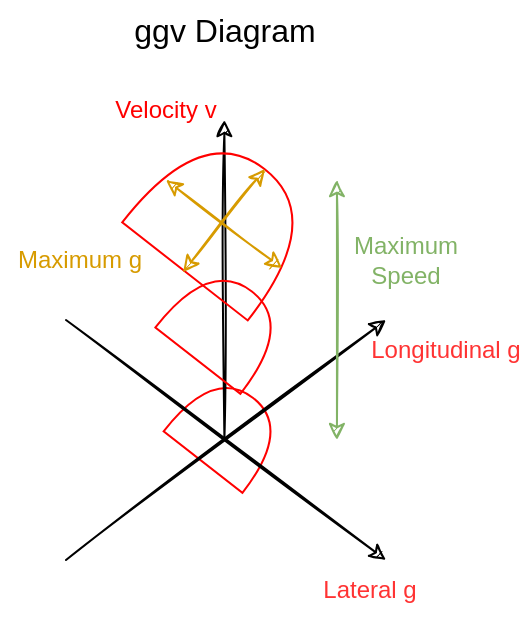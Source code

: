 <mxfile version="17.2.1" type="device"><diagram id="WKxadZSj9NaNhf9d4f3-" name="Page-1"><mxGraphModel dx="851" dy="682" grid="1" gridSize="10" guides="1" tooltips="1" connect="1" arrows="1" fold="1" page="1" pageScale="1" pageWidth="850" pageHeight="1100" math="0" shadow="0"><root><mxCell id="0"/><mxCell id="1" parent="0"/><mxCell id="bkOFR3s329Ld8lYWZCwi-9" value="" style="shape=or;whiteSpace=wrap;html=1;fillColor=none;points=[];rotation=308;strokeColor=#FF0000;" vertex="1" parent="1"><mxGeometry x="380.69" y="350" width="40.69" height="50" as="geometry"/></mxCell><mxCell id="bkOFR3s329Ld8lYWZCwi-1" value="" style="endArrow=classic;html=1;rounded=0;sketch=1;" edge="1" parent="1"><mxGeometry x="250" y="460" width="50" height="50" relative="1" as="geometry"><mxPoint x="399.2" y="380" as="sourcePoint"/><mxPoint x="399.2" y="220" as="targetPoint"/></mxGeometry></mxCell><mxCell id="bkOFR3s329Ld8lYWZCwi-2" value="" style="endArrow=classic;html=1;rounded=0;sketch=1;" edge="1" parent="1"><mxGeometry width="50" height="50" relative="1" as="geometry"><mxPoint x="320" y="320" as="sourcePoint"/><mxPoint x="480" y="440" as="targetPoint"/></mxGeometry></mxCell><mxCell id="bkOFR3s329Ld8lYWZCwi-3" value="" style="endArrow=classic;html=1;rounded=0;sketch=1;" edge="1" parent="1"><mxGeometry width="50" height="50" relative="1" as="geometry"><mxPoint x="320" y="440" as="sourcePoint"/><mxPoint x="480" y="320" as="targetPoint"/></mxGeometry></mxCell><mxCell id="bkOFR3s329Ld8lYWZCwi-4" value="Velocity v" style="text;html=1;strokeColor=none;fillColor=none;align=center;verticalAlign=middle;whiteSpace=wrap;rounded=0;fontColor=#FF0000;" vertex="1" parent="1"><mxGeometry x="340" y="200" width="60" height="30" as="geometry"/></mxCell><mxCell id="bkOFR3s329Ld8lYWZCwi-5" value="Longitudinal g" style="text;html=1;align=center;verticalAlign=middle;whiteSpace=wrap;rounded=0;fontColor=#FF3333;" vertex="1" parent="1"><mxGeometry x="470" y="320" width="80" height="30" as="geometry"/></mxCell><mxCell id="bkOFR3s329Ld8lYWZCwi-6" value="Lateral g" style="text;html=1;strokeColor=none;fillColor=none;align=center;verticalAlign=middle;whiteSpace=wrap;rounded=0;fontColor=#FF3333;" vertex="1" parent="1"><mxGeometry x="431.86" y="440" width="80" height="30" as="geometry"/></mxCell><mxCell id="bkOFR3s329Ld8lYWZCwi-17" value="" style="shape=or;whiteSpace=wrap;html=1;fillColor=none;points=[];rotation=308;strokeColor=#FF0000;" vertex="1" parent="1"><mxGeometry x="377.52" y="296.1" width="43.86" height="53.9" as="geometry"/></mxCell><mxCell id="bkOFR3s329Ld8lYWZCwi-18" value="" style="shape=or;whiteSpace=wrap;html=1;fillColor=none;points=[];rotation=308;strokeColor=#FF0000;" vertex="1" parent="1"><mxGeometry x="367.03" y="230.34" width="64.83" height="79.66" as="geometry"/></mxCell><mxCell id="bkOFR3s329Ld8lYWZCwi-19" value="" style="endArrow=classic;startArrow=classic;html=1;rounded=0;fillColor=#d5e8d4;strokeColor=#82B366;sketch=1;" edge="1" parent="1"><mxGeometry width="50" height="50" relative="1" as="geometry"><mxPoint x="455.47" y="380" as="sourcePoint"/><mxPoint x="455.47" y="250" as="targetPoint"/></mxGeometry></mxCell><mxCell id="bkOFR3s329Ld8lYWZCwi-20" value="Maximum Speed" style="text;html=1;strokeColor=none;fillColor=none;align=center;verticalAlign=middle;whiteSpace=wrap;rounded=0;shadow=0;sketch=0;fontColor=#82B366;" vertex="1" parent="1"><mxGeometry x="460" y="274.87" width="60" height="30" as="geometry"/></mxCell><mxCell id="bkOFR3s329Ld8lYWZCwi-21" value="" style="endArrow=classic;startArrow=classic;html=1;rounded=0;sketch=1;fontColor=#FF0000;strokeColor=#d79b00;exitX=-0.013;exitY=0.492;exitDx=0;exitDy=0;exitPerimeter=0;entryX=1.003;entryY=0.499;entryDx=0;entryDy=0;entryPerimeter=0;fillColor=#ffe6cc;" edge="1" parent="1" source="bkOFR3s329Ld8lYWZCwi-18" target="bkOFR3s329Ld8lYWZCwi-18"><mxGeometry width="50" height="50" relative="1" as="geometry"><mxPoint x="365.72" y="304.87" as="sourcePoint"/><mxPoint x="415.72" y="254.87" as="targetPoint"/></mxGeometry></mxCell><mxCell id="bkOFR3s329Ld8lYWZCwi-22" value="" style="endArrow=classic;startArrow=classic;html=1;rounded=0;sketch=1;fontColor=#FF0000;strokeColor=#d79b00;exitX=0.482;exitY=0.967;exitDx=0;exitDy=0;exitPerimeter=0;fillColor=#ffe6cc;" edge="1" parent="1" source="bkOFR3s329Ld8lYWZCwi-18"><mxGeometry width="50" height="50" relative="1" as="geometry"><mxPoint x="391.993" y="302.018" as="sourcePoint"/><mxPoint x="370" y="250" as="targetPoint"/></mxGeometry></mxCell><mxCell id="bkOFR3s329Ld8lYWZCwi-23" value="Maximum g" style="text;html=1;align=center;verticalAlign=middle;whiteSpace=wrap;rounded=0;shadow=0;sketch=0;fontColor=#D79B00;" vertex="1" parent="1"><mxGeometry x="287.03" y="274.87" width="80" height="30" as="geometry"/></mxCell><mxCell id="bkOFR3s329Ld8lYWZCwi-24" value="ggv Diagram" style="text;html=1;strokeColor=none;fillColor=none;align=center;verticalAlign=middle;whiteSpace=wrap;rounded=0;shadow=0;sketch=0;fontColor=#000000;fontSize=16;" vertex="1" parent="1"><mxGeometry x="349.17" y="160" width="100.55" height="30" as="geometry"/></mxCell></root></mxGraphModel></diagram></mxfile>
